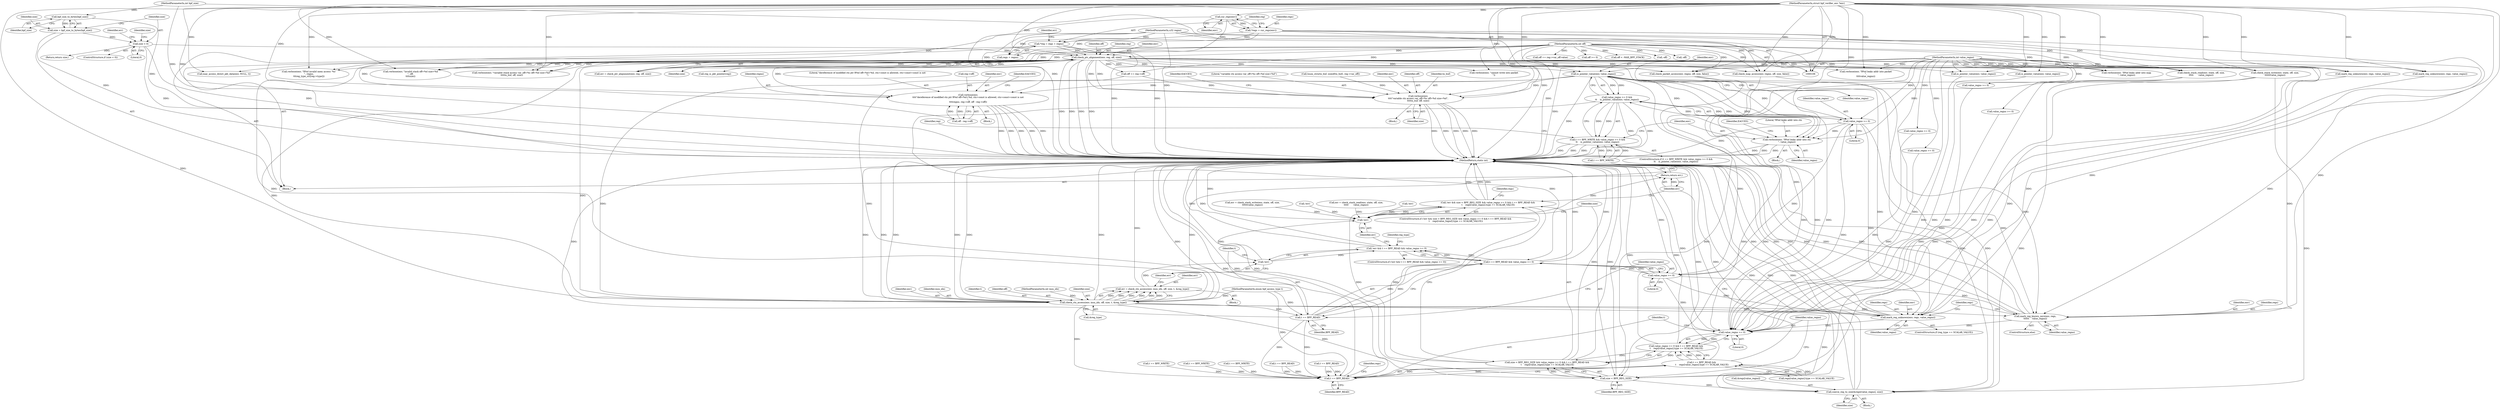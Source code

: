digraph "0_linux_0c17d1d2c61936401f4702e1846e2c19b200f958_1@pointer" {
"1000234" [label="(Call,is_pointer_value(env, value_regno))"];
"1000149" [label="(Call,check_ptr_alignment(env, reg, off, size))"];
"1000124" [label="(Call,cur_regs(env))"];
"1000107" [label="(MethodParameterIn,struct bpf_verifier_env *env)"];
"1000127" [label="(Call,*reg = regs + regno)"];
"1000122" [label="(Call,*regs = cur_regs(env))"];
"1000109" [label="(MethodParameterIn,u32 regno)"];
"1000110" [label="(MethodParameterIn,int off)"];
"1000142" [label="(Call,size < 0)"];
"1000137" [label="(Call,size = bpf_size_to_bytes(bpf_size))"];
"1000139" [label="(Call,bpf_size_to_bytes(bpf_size))"];
"1000111" [label="(MethodParameterIn,int bpf_size)"];
"1000231" [label="(Call,value_regno >= 0)"];
"1000113" [label="(MethodParameterIn,int value_regno)"];
"1000230" [label="(Call,value_regno >= 0 &&\n\t\t    is_pointer_value(env, value_regno))"];
"1000226" [label="(Call,t == BPF_WRITE && value_regno >= 0 &&\n\t\t    is_pointer_value(env, value_regno))"];
"1000309" [label="(Call,t == BPF_READ && value_regno >= 0)"];
"1000306" [label="(Call,!err && t == BPF_READ && value_regno >= 0)"];
"1000238" [label="(Call,verbose(env, \"R%d leaks addr into ctx\n\", value_regno))"];
"1000250" [label="(Call,verbose(env,\n\t\t\t\t\"dereference of modified ctx ptr R%d off=%d+%d, ctx+const is allowed, ctx+const+const is not\n\",\n\t\t\t\tregno, reg->off, off - reg->off))"];
"1000286" [label="(Call,verbose(env,\n\t\t\t\t\"variable ctx access var_off=%s off=%d size=%d\",\n\t\t\t\ttn_buf, off, size))"];
"1000297" [label="(Call,check_ctx_access(env, insn_idx, off, size, t, &reg_type))"];
"1000295" [label="(Call,err = check_ctx_access(env, insn_idx, off, size, t, &reg_type))"];
"1000307" [label="(Call,!err)"];
"1000538" [label="(Call,!err)"];
"1000537" [label="(Call,!err && size < BPF_REG_SIZE && value_regno >= 0 && t == BPF_READ &&\n \t    regs[value_regno].type == SCALAR_VALUE)"];
"1000566" [label="(Return,return err;)"];
"1000310" [label="(Call,t == BPF_READ)"];
"1000549" [label="(Call,t == BPF_READ)"];
"1000548" [label="(Call,t == BPF_READ &&\n \t    regs[value_regno].type == SCALAR_VALUE)"];
"1000544" [label="(Call,value_regno >= 0 && t == BPF_READ &&\n \t    regs[value_regno].type == SCALAR_VALUE)"];
"1000540" [label="(Call,size < BPF_REG_SIZE && value_regno >= 0 && t == BPF_READ &&\n \t    regs[value_regno].type == SCALAR_VALUE)"];
"1000321" [label="(Call,mark_reg_unknown(env, regs, value_regno))"];
"1000545" [label="(Call,value_regno >= 0)"];
"1000326" [label="(Call,mark_reg_known_zero(env, regs,\n\t\t\t\t\t\t    value_regno))"];
"1000541" [label="(Call,size < BPF_REG_SIZE)"];
"1000560" [label="(Call,coerce_reg_to_size(&regs[value_regno], size))"];
"1000313" [label="(Call,value_regno >= 0)"];
"1000538" [label="(Call,!err)"];
"1000321" [label="(Call,mark_reg_unknown(env, regs, value_regno))"];
"1000473" [label="(Call,verbose(env, \"cannot write into packet\n\"))"];
"1000549" [label="(Call,t == BPF_READ)"];
"1000312" [label="(Identifier,BPF_READ)"];
"1000240" [label="(Literal,\"R%d leaks addr into ctx\n\")"];
"1000192" [label="(Call,check_map_access(env, regno, off, size, false))"];
"1000303" [label="(Call,&reg_type)"];
"1000544" [label="(Call,value_regno >= 0 && t == BPF_READ &&\n \t    regs[value_regno].type == SCALAR_VALUE)"];
"1000183" [label="(Call,verbose(env, \"R%d leaks addr into map\n\", value_regno))"];
"1000381" [label="(Call,verbose(env, \"variable stack access var_off=%s off=%d size=%d\",\n\t\t\t\ttn_buf, off, size))"];
"1000291" [label="(Identifier,size)"];
"1000310" [label="(Call,t == BPF_READ)"];
"1000125" [label="(Identifier,env)"];
"1000109" [label="(MethodParameterIn,u32 regno)"];
"1000235" [label="(Identifier,env)"];
"1000561" [label="(Call,&regs[value_regno])"];
"1000481" [label="(Call,t == BPF_WRITE)"];
"1000257" [label="(Call,off - reg->off)"];
"1000302" [label="(Identifier,t)"];
"1000327" [label="(Identifier,env)"];
"1000231" [label="(Call,value_regno >= 0)"];
"1000110" [label="(MethodParameterIn,int off)"];
"1000537" [label="(Call,!err && size < BPF_REG_SIZE && value_regno >= 0 && t == BPF_READ &&\n \t    regs[value_regno].type == SCALAR_VALUE)"];
"1000300" [label="(Identifier,off)"];
"1000542" [label="(Identifier,size)"];
"1000309" [label="(Call,t == BPF_READ && value_regno >= 0)"];
"1000440" [label="(Call,err = check_stack_write(env, state, off, size,\n\t\t\t\t\t\tvalue_regno))"];
"1000140" [label="(Identifier,bpf_size)"];
"1000128" [label="(Identifier,reg)"];
"1000328" [label="(Identifier,regs)"];
"1000227" [label="(Call,t == BPF_WRITE)"];
"1000539" [label="(Identifier,err)"];
"1000287" [label="(Identifier,env)"];
"1000290" [label="(Identifier,off)"];
"1000560" [label="(Call,coerce_reg_to_size(&regs[value_regno], size))"];
"1000311" [label="(Identifier,t)"];
"1000172" [label="(Call,t == BPF_WRITE)"];
"1000407" [label="(Call,verbose(env, \"invalid stack off=%d size=%d\n\", off,\n\t\t\t\tsize))"];
"1000230" [label="(Call,value_regno >= 0 &&\n\t\t    is_pointer_value(env, value_regno))"];
"1000143" [label="(Identifier,size)"];
"1000250" [label="(Call,verbose(env,\n\t\t\t\t\"dereference of modified ctx ptr R%d off=%d+%d, ctx+const is allowed, ctx+const+const is not\n\",\n\t\t\t\tregno, reg->off, off - reg->off))"];
"1000232" [label="(Identifier,value_regno)"];
"1000565" [label="(Identifier,size)"];
"1000568" [label="(MethodReturn,static int)"];
"1000559" [label="(Block,)"];
"1000314" [label="(Identifier,value_regno)"];
"1000563" [label="(Identifier,regs)"];
"1000547" [label="(Literal,0)"];
"1000390" [label="(Call,off += reg->var_off.value)"];
"1000488" [label="(Call,is_pointer_value(env, value_regno))"];
"1000127" [label="(Call,*reg = regs + regno)"];
"1000239" [label="(Identifier,env)"];
"1000241" [label="(Identifier,value_regno)"];
"1000323" [label="(Identifier,regs)"];
"1000151" [label="(Identifier,reg)"];
"1000333" [label="(Identifier,regs)"];
"1000459" [label="(Call,reg_is_pkt_pointer(reg))"];
"1000286" [label="(Call,verbose(env,\n\t\t\t\t\"variable ctx access var_off=%s off=%d size=%d\",\n\t\t\t\ttn_buf, off, size))"];
"1000200" [label="(Call,!err)"];
"1000566" [label="(Return,return err;)"];
"1000113" [label="(MethodParameterIn,int value_regno)"];
"1000324" [label="(Identifier,value_regno)"];
"1000289" [label="(Identifier,tn_buf)"];
"1000322" [label="(Identifier,env)"];
"1000249" [label="(Block,)"];
"1000137" [label="(Call,size = bpf_size_to_bytes(bpf_size))"];
"1000555" [label="(Identifier,regs)"];
"1000111" [label="(MethodParameterIn,int bpf_size)"];
"1000135" [label="(Identifier,err)"];
"1000108" [label="(MethodParameterIn,int insn_idx)"];
"1000294" [label="(Identifier,EACCES)"];
"1000308" [label="(Identifier,err)"];
"1000545" [label="(Call,value_regno >= 0)"];
"1000288" [label="(Literal,\"variable ctx access var_off=%s off=%d size=%d\")"];
"1000437" [label="(Call,t == BPF_WRITE)"];
"1000147" [label="(Call,err = check_ptr_alignment(env, reg, off, size))"];
"1000548" [label="(Call,t == BPF_READ &&\n \t    regs[value_regno].type == SCALAR_VALUE)"];
"1000317" [label="(ControlStructure,if (reg_type == SCALAR_VALUE))"];
"1000543" [label="(Identifier,BPF_REG_SIZE)"];
"1000149" [label="(Call,check_ptr_alignment(env, reg, off, size))"];
"1000399" [label="(Call,off >= 0)"];
"1000515" [label="(Call,value_regno >= 0)"];
"1000306" [label="(Call,!err && t == BPF_READ && value_regno >= 0)"];
"1000402" [label="(Call,off < -MAX_BPF_STACK)"];
"1000233" [label="(Literal,0)"];
"1000238" [label="(Call,verbose(env, \"R%d leaks addr into ctx\n\", value_regno))"];
"1000244" [label="(Identifier,EACCES)"];
"1000546" [label="(Identifier,value_regno)"];
"1000468" [label="(Call,may_access_direct_pkt_data(env, NULL, t))"];
"1000254" [label="(Call,reg->off)"];
"1000112" [label="(MethodParameterIn,enum bpf_access_type t)"];
"1000301" [label="(Identifier,size)"];
"1000550" [label="(Identifier,t)"];
"1000158" [label="(Call,off += reg->off)"];
"1000144" [label="(Literal,0)"];
"1000129" [label="(Call,regs + regno)"];
"1000449" [label="(Call,err = check_stack_read(env, state, off, size,\n\t\t\t\t\t       value_regno))"];
"1000114" [label="(Block,)"];
"1000492" [label="(Call,verbose(env, \"R%d leaks addr into packet\n\",\n\t\t\t\tvalue_regno))"];
"1000540" [label="(Call,size < BPF_REG_SIZE && value_regno >= 0 && t == BPF_READ &&\n \t    regs[value_regno].type == SCALAR_VALUE)"];
"1000124" [label="(Call,cur_regs(env))"];
"1000138" [label="(Identifier,size)"];
"1000552" [label="(Call,regs[value_regno].type == SCALAR_VALUE)"];
"1000142" [label="(Call,size < 0)"];
"1000295" [label="(Call,err = check_ctx_access(env, insn_idx, off, size, t, &reg_type))"];
"1000329" [label="(Identifier,value_regno)"];
"1000251" [label="(Identifier,env)"];
"1000298" [label="(Identifier,env)"];
"1000226" [label="(Call,t == BPF_WRITE && value_regno >= 0 &&\n\t\t    is_pointer_value(env, value_regno))"];
"1000451" [label="(Call,check_stack_read(env, state, off, size,\n\t\t\t\t\t       value_regno))"];
"1000485" [label="(Call,value_regno >= 0)"];
"1000206" [label="(Call,value_regno >= 0)"];
"1000176" [label="(Call,value_regno >= 0)"];
"1000299" [label="(Identifier,insn_idx)"];
"1000203" [label="(Call,t == BPF_READ)"];
"1000236" [label="(Identifier,value_regno)"];
"1000264" [label="(Identifier,EACCES)"];
"1000150" [label="(Identifier,env)"];
"1000122" [label="(Call,*regs = cur_regs(env))"];
"1000139" [label="(Call,bpf_size_to_bytes(bpf_size))"];
"1000305" [label="(ControlStructure,if (!err && t == BPF_READ && value_regno >= 0))"];
"1000253" [label="(Identifier,regno)"];
"1000541" [label="(Call,size < BPF_REG_SIZE)"];
"1000551" [label="(Identifier,BPF_READ)"];
"1000319" [label="(Identifier,reg_type)"];
"1000145" [label="(Return,return size;)"];
"1000296" [label="(Identifier,err)"];
"1000307" [label="(Call,!err)"];
"1000509" [label="(Call,!err)"];
"1000220" [label="(Block,)"];
"1000518" [label="(Call,mark_reg_unknown(env, regs, value_regno))"];
"1000153" [label="(Identifier,size)"];
"1000313" [label="(Call,value_regno >= 0)"];
"1000209" [label="(Call,mark_reg_unknown(env, regs, value_regno))"];
"1000442" [label="(Call,check_stack_write(env, state, off, size,\n\t\t\t\t\t\tvalue_regno))"];
"1000234" [label="(Call,is_pointer_value(env, value_regno))"];
"1000123" [label="(Identifier,regs)"];
"1000107" [label="(MethodParameterIn,struct bpf_verifier_env *env)"];
"1000326" [label="(Call,mark_reg_known_zero(env, regs,\n\t\t\t\t\t\t    value_regno))"];
"1000512" [label="(Call,t == BPF_READ)"];
"1000501" [label="(Call,check_packet_access(env, regno, off, size, false))"];
"1000252" [label="(Literal,\"dereference of modified ctx ptr R%d off=%d+%d, ctx+const is allowed, ctx+const+const is not\n\")"];
"1000148" [label="(Identifier,err)"];
"1000524" [label="(Call,verbose(env, \"R%d invalid mem access '%s'\n\", regno,\n\t\t\treg_type_str[reg->type]))"];
"1000315" [label="(Literal,0)"];
"1000237" [label="(Block,)"];
"1000152" [label="(Identifier,off)"];
"1000536" [label="(ControlStructure,if (!err && size < BPF_REG_SIZE && value_regno >= 0 && t == BPF_READ &&\n \t    regs[value_regno].type == SCALAR_VALUE))"];
"1000567" [label="(Identifier,err)"];
"1000225" [label="(ControlStructure,if (t == BPF_WRITE && value_regno >= 0 &&\n\t\t    is_pointer_value(env, value_regno)))"];
"1000141" [label="(ControlStructure,if (size < 0))"];
"1000247" [label="(Identifier,reg)"];
"1000325" [label="(ControlStructure,else)"];
"1000279" [label="(Call,tnum_strn(tn_buf, sizeof(tn_buf), reg->var_off))"];
"1000297" [label="(Call,check_ctx_access(env, insn_idx, off, size, t, &reg_type))"];
"1000179" [label="(Call,is_pointer_value(env, value_regno))"];
"1000424" [label="(Call,-off)"];
"1000146" [label="(Identifier,size)"];
"1000434" [label="(Call,-off)"];
"1000277" [label="(Block,)"];
"1000234" -> "1000230"  [label="AST: "];
"1000234" -> "1000236"  [label="CFG: "];
"1000235" -> "1000234"  [label="AST: "];
"1000236" -> "1000234"  [label="AST: "];
"1000230" -> "1000234"  [label="CFG: "];
"1000234" -> "1000568"  [label="DDG: "];
"1000234" -> "1000230"  [label="DDG: "];
"1000234" -> "1000230"  [label="DDG: "];
"1000149" -> "1000234"  [label="DDG: "];
"1000107" -> "1000234"  [label="DDG: "];
"1000231" -> "1000234"  [label="DDG: "];
"1000113" -> "1000234"  [label="DDG: "];
"1000234" -> "1000238"  [label="DDG: "];
"1000234" -> "1000238"  [label="DDG: "];
"1000234" -> "1000250"  [label="DDG: "];
"1000234" -> "1000286"  [label="DDG: "];
"1000234" -> "1000297"  [label="DDG: "];
"1000234" -> "1000313"  [label="DDG: "];
"1000234" -> "1000321"  [label="DDG: "];
"1000234" -> "1000326"  [label="DDG: "];
"1000234" -> "1000545"  [label="DDG: "];
"1000149" -> "1000147"  [label="AST: "];
"1000149" -> "1000153"  [label="CFG: "];
"1000150" -> "1000149"  [label="AST: "];
"1000151" -> "1000149"  [label="AST: "];
"1000152" -> "1000149"  [label="AST: "];
"1000153" -> "1000149"  [label="AST: "];
"1000147" -> "1000149"  [label="CFG: "];
"1000149" -> "1000568"  [label="DDG: "];
"1000149" -> "1000568"  [label="DDG: "];
"1000149" -> "1000568"  [label="DDG: "];
"1000149" -> "1000568"  [label="DDG: "];
"1000149" -> "1000147"  [label="DDG: "];
"1000149" -> "1000147"  [label="DDG: "];
"1000149" -> "1000147"  [label="DDG: "];
"1000149" -> "1000147"  [label="DDG: "];
"1000124" -> "1000149"  [label="DDG: "];
"1000107" -> "1000149"  [label="DDG: "];
"1000127" -> "1000149"  [label="DDG: "];
"1000110" -> "1000149"  [label="DDG: "];
"1000142" -> "1000149"  [label="DDG: "];
"1000149" -> "1000158"  [label="DDG: "];
"1000149" -> "1000179"  [label="DDG: "];
"1000149" -> "1000183"  [label="DDG: "];
"1000149" -> "1000192"  [label="DDG: "];
"1000149" -> "1000192"  [label="DDG: "];
"1000149" -> "1000238"  [label="DDG: "];
"1000149" -> "1000250"  [label="DDG: "];
"1000149" -> "1000286"  [label="DDG: "];
"1000149" -> "1000286"  [label="DDG: "];
"1000149" -> "1000297"  [label="DDG: "];
"1000149" -> "1000297"  [label="DDG: "];
"1000149" -> "1000381"  [label="DDG: "];
"1000149" -> "1000381"  [label="DDG: "];
"1000149" -> "1000407"  [label="DDG: "];
"1000149" -> "1000407"  [label="DDG: "];
"1000149" -> "1000442"  [label="DDG: "];
"1000149" -> "1000442"  [label="DDG: "];
"1000149" -> "1000451"  [label="DDG: "];
"1000149" -> "1000451"  [label="DDG: "];
"1000149" -> "1000459"  [label="DDG: "];
"1000149" -> "1000468"  [label="DDG: "];
"1000149" -> "1000473"  [label="DDG: "];
"1000149" -> "1000488"  [label="DDG: "];
"1000149" -> "1000492"  [label="DDG: "];
"1000149" -> "1000501"  [label="DDG: "];
"1000149" -> "1000501"  [label="DDG: "];
"1000149" -> "1000524"  [label="DDG: "];
"1000124" -> "1000122"  [label="AST: "];
"1000124" -> "1000125"  [label="CFG: "];
"1000125" -> "1000124"  [label="AST: "];
"1000122" -> "1000124"  [label="CFG: "];
"1000124" -> "1000568"  [label="DDG: "];
"1000124" -> "1000122"  [label="DDG: "];
"1000107" -> "1000124"  [label="DDG: "];
"1000107" -> "1000106"  [label="AST: "];
"1000107" -> "1000568"  [label="DDG: "];
"1000107" -> "1000179"  [label="DDG: "];
"1000107" -> "1000183"  [label="DDG: "];
"1000107" -> "1000192"  [label="DDG: "];
"1000107" -> "1000209"  [label="DDG: "];
"1000107" -> "1000238"  [label="DDG: "];
"1000107" -> "1000250"  [label="DDG: "];
"1000107" -> "1000286"  [label="DDG: "];
"1000107" -> "1000297"  [label="DDG: "];
"1000107" -> "1000321"  [label="DDG: "];
"1000107" -> "1000326"  [label="DDG: "];
"1000107" -> "1000381"  [label="DDG: "];
"1000107" -> "1000407"  [label="DDG: "];
"1000107" -> "1000442"  [label="DDG: "];
"1000107" -> "1000451"  [label="DDG: "];
"1000107" -> "1000468"  [label="DDG: "];
"1000107" -> "1000473"  [label="DDG: "];
"1000107" -> "1000488"  [label="DDG: "];
"1000107" -> "1000492"  [label="DDG: "];
"1000107" -> "1000501"  [label="DDG: "];
"1000107" -> "1000518"  [label="DDG: "];
"1000107" -> "1000524"  [label="DDG: "];
"1000127" -> "1000114"  [label="AST: "];
"1000127" -> "1000129"  [label="CFG: "];
"1000128" -> "1000127"  [label="AST: "];
"1000129" -> "1000127"  [label="AST: "];
"1000135" -> "1000127"  [label="CFG: "];
"1000127" -> "1000568"  [label="DDG: "];
"1000127" -> "1000568"  [label="DDG: "];
"1000122" -> "1000127"  [label="DDG: "];
"1000109" -> "1000127"  [label="DDG: "];
"1000122" -> "1000114"  [label="AST: "];
"1000123" -> "1000122"  [label="AST: "];
"1000128" -> "1000122"  [label="CFG: "];
"1000122" -> "1000568"  [label="DDG: "];
"1000122" -> "1000129"  [label="DDG: "];
"1000122" -> "1000209"  [label="DDG: "];
"1000122" -> "1000321"  [label="DDG: "];
"1000122" -> "1000326"  [label="DDG: "];
"1000122" -> "1000518"  [label="DDG: "];
"1000109" -> "1000106"  [label="AST: "];
"1000109" -> "1000568"  [label="DDG: "];
"1000109" -> "1000129"  [label="DDG: "];
"1000109" -> "1000192"  [label="DDG: "];
"1000109" -> "1000250"  [label="DDG: "];
"1000109" -> "1000501"  [label="DDG: "];
"1000109" -> "1000524"  [label="DDG: "];
"1000110" -> "1000106"  [label="AST: "];
"1000110" -> "1000568"  [label="DDG: "];
"1000110" -> "1000158"  [label="DDG: "];
"1000110" -> "1000192"  [label="DDG: "];
"1000110" -> "1000257"  [label="DDG: "];
"1000110" -> "1000286"  [label="DDG: "];
"1000110" -> "1000297"  [label="DDG: "];
"1000110" -> "1000381"  [label="DDG: "];
"1000110" -> "1000390"  [label="DDG: "];
"1000110" -> "1000399"  [label="DDG: "];
"1000110" -> "1000402"  [label="DDG: "];
"1000110" -> "1000407"  [label="DDG: "];
"1000110" -> "1000424"  [label="DDG: "];
"1000110" -> "1000434"  [label="DDG: "];
"1000110" -> "1000442"  [label="DDG: "];
"1000110" -> "1000451"  [label="DDG: "];
"1000110" -> "1000501"  [label="DDG: "];
"1000142" -> "1000141"  [label="AST: "];
"1000142" -> "1000144"  [label="CFG: "];
"1000143" -> "1000142"  [label="AST: "];
"1000144" -> "1000142"  [label="AST: "];
"1000146" -> "1000142"  [label="CFG: "];
"1000148" -> "1000142"  [label="CFG: "];
"1000142" -> "1000568"  [label="DDG: "];
"1000142" -> "1000568"  [label="DDG: "];
"1000137" -> "1000142"  [label="DDG: "];
"1000142" -> "1000145"  [label="DDG: "];
"1000137" -> "1000114"  [label="AST: "];
"1000137" -> "1000139"  [label="CFG: "];
"1000138" -> "1000137"  [label="AST: "];
"1000139" -> "1000137"  [label="AST: "];
"1000143" -> "1000137"  [label="CFG: "];
"1000137" -> "1000568"  [label="DDG: "];
"1000139" -> "1000137"  [label="DDG: "];
"1000139" -> "1000140"  [label="CFG: "];
"1000140" -> "1000139"  [label="AST: "];
"1000139" -> "1000568"  [label="DDG: "];
"1000111" -> "1000139"  [label="DDG: "];
"1000111" -> "1000106"  [label="AST: "];
"1000111" -> "1000568"  [label="DDG: "];
"1000231" -> "1000230"  [label="AST: "];
"1000231" -> "1000233"  [label="CFG: "];
"1000232" -> "1000231"  [label="AST: "];
"1000233" -> "1000231"  [label="AST: "];
"1000235" -> "1000231"  [label="CFG: "];
"1000230" -> "1000231"  [label="CFG: "];
"1000231" -> "1000568"  [label="DDG: "];
"1000231" -> "1000230"  [label="DDG: "];
"1000231" -> "1000230"  [label="DDG: "];
"1000113" -> "1000231"  [label="DDG: "];
"1000231" -> "1000238"  [label="DDG: "];
"1000231" -> "1000313"  [label="DDG: "];
"1000231" -> "1000321"  [label="DDG: "];
"1000231" -> "1000326"  [label="DDG: "];
"1000231" -> "1000545"  [label="DDG: "];
"1000113" -> "1000106"  [label="AST: "];
"1000113" -> "1000568"  [label="DDG: "];
"1000113" -> "1000176"  [label="DDG: "];
"1000113" -> "1000179"  [label="DDG: "];
"1000113" -> "1000183"  [label="DDG: "];
"1000113" -> "1000206"  [label="DDG: "];
"1000113" -> "1000209"  [label="DDG: "];
"1000113" -> "1000238"  [label="DDG: "];
"1000113" -> "1000313"  [label="DDG: "];
"1000113" -> "1000321"  [label="DDG: "];
"1000113" -> "1000326"  [label="DDG: "];
"1000113" -> "1000442"  [label="DDG: "];
"1000113" -> "1000451"  [label="DDG: "];
"1000113" -> "1000485"  [label="DDG: "];
"1000113" -> "1000488"  [label="DDG: "];
"1000113" -> "1000492"  [label="DDG: "];
"1000113" -> "1000515"  [label="DDG: "];
"1000113" -> "1000518"  [label="DDG: "];
"1000113" -> "1000545"  [label="DDG: "];
"1000230" -> "1000226"  [label="AST: "];
"1000226" -> "1000230"  [label="CFG: "];
"1000230" -> "1000568"  [label="DDG: "];
"1000230" -> "1000568"  [label="DDG: "];
"1000230" -> "1000226"  [label="DDG: "];
"1000230" -> "1000226"  [label="DDG: "];
"1000230" -> "1000309"  [label="DDG: "];
"1000226" -> "1000225"  [label="AST: "];
"1000226" -> "1000227"  [label="CFG: "];
"1000227" -> "1000226"  [label="AST: "];
"1000239" -> "1000226"  [label="CFG: "];
"1000247" -> "1000226"  [label="CFG: "];
"1000226" -> "1000568"  [label="DDG: "];
"1000226" -> "1000568"  [label="DDG: "];
"1000226" -> "1000568"  [label="DDG: "];
"1000227" -> "1000226"  [label="DDG: "];
"1000227" -> "1000226"  [label="DDG: "];
"1000309" -> "1000306"  [label="AST: "];
"1000309" -> "1000310"  [label="CFG: "];
"1000309" -> "1000313"  [label="CFG: "];
"1000310" -> "1000309"  [label="AST: "];
"1000313" -> "1000309"  [label="AST: "];
"1000306" -> "1000309"  [label="CFG: "];
"1000309" -> "1000568"  [label="DDG: "];
"1000309" -> "1000568"  [label="DDG: "];
"1000309" -> "1000306"  [label="DDG: "];
"1000309" -> "1000306"  [label="DDG: "];
"1000310" -> "1000309"  [label="DDG: "];
"1000310" -> "1000309"  [label="DDG: "];
"1000313" -> "1000309"  [label="DDG: "];
"1000313" -> "1000309"  [label="DDG: "];
"1000306" -> "1000305"  [label="AST: "];
"1000306" -> "1000307"  [label="CFG: "];
"1000307" -> "1000306"  [label="AST: "];
"1000319" -> "1000306"  [label="CFG: "];
"1000539" -> "1000306"  [label="CFG: "];
"1000306" -> "1000568"  [label="DDG: "];
"1000306" -> "1000568"  [label="DDG: "];
"1000307" -> "1000306"  [label="DDG: "];
"1000238" -> "1000237"  [label="AST: "];
"1000238" -> "1000241"  [label="CFG: "];
"1000239" -> "1000238"  [label="AST: "];
"1000240" -> "1000238"  [label="AST: "];
"1000241" -> "1000238"  [label="AST: "];
"1000244" -> "1000238"  [label="CFG: "];
"1000238" -> "1000568"  [label="DDG: "];
"1000238" -> "1000568"  [label="DDG: "];
"1000238" -> "1000568"  [label="DDG: "];
"1000250" -> "1000249"  [label="AST: "];
"1000250" -> "1000257"  [label="CFG: "];
"1000251" -> "1000250"  [label="AST: "];
"1000252" -> "1000250"  [label="AST: "];
"1000253" -> "1000250"  [label="AST: "];
"1000254" -> "1000250"  [label="AST: "];
"1000257" -> "1000250"  [label="AST: "];
"1000264" -> "1000250"  [label="CFG: "];
"1000250" -> "1000568"  [label="DDG: "];
"1000250" -> "1000568"  [label="DDG: "];
"1000250" -> "1000568"  [label="DDG: "];
"1000250" -> "1000568"  [label="DDG: "];
"1000250" -> "1000568"  [label="DDG: "];
"1000257" -> "1000250"  [label="DDG: "];
"1000257" -> "1000250"  [label="DDG: "];
"1000286" -> "1000277"  [label="AST: "];
"1000286" -> "1000291"  [label="CFG: "];
"1000287" -> "1000286"  [label="AST: "];
"1000288" -> "1000286"  [label="AST: "];
"1000289" -> "1000286"  [label="AST: "];
"1000290" -> "1000286"  [label="AST: "];
"1000291" -> "1000286"  [label="AST: "];
"1000294" -> "1000286"  [label="CFG: "];
"1000286" -> "1000568"  [label="DDG: "];
"1000286" -> "1000568"  [label="DDG: "];
"1000286" -> "1000568"  [label="DDG: "];
"1000286" -> "1000568"  [label="DDG: "];
"1000286" -> "1000568"  [label="DDG: "];
"1000279" -> "1000286"  [label="DDG: "];
"1000158" -> "1000286"  [label="DDG: "];
"1000297" -> "1000295"  [label="AST: "];
"1000297" -> "1000303"  [label="CFG: "];
"1000298" -> "1000297"  [label="AST: "];
"1000299" -> "1000297"  [label="AST: "];
"1000300" -> "1000297"  [label="AST: "];
"1000301" -> "1000297"  [label="AST: "];
"1000302" -> "1000297"  [label="AST: "];
"1000303" -> "1000297"  [label="AST: "];
"1000295" -> "1000297"  [label="CFG: "];
"1000297" -> "1000568"  [label="DDG: "];
"1000297" -> "1000568"  [label="DDG: "];
"1000297" -> "1000568"  [label="DDG: "];
"1000297" -> "1000568"  [label="DDG: "];
"1000297" -> "1000568"  [label="DDG: "];
"1000297" -> "1000568"  [label="DDG: "];
"1000297" -> "1000295"  [label="DDG: "];
"1000297" -> "1000295"  [label="DDG: "];
"1000297" -> "1000295"  [label="DDG: "];
"1000297" -> "1000295"  [label="DDG: "];
"1000297" -> "1000295"  [label="DDG: "];
"1000297" -> "1000295"  [label="DDG: "];
"1000108" -> "1000297"  [label="DDG: "];
"1000158" -> "1000297"  [label="DDG: "];
"1000227" -> "1000297"  [label="DDG: "];
"1000112" -> "1000297"  [label="DDG: "];
"1000297" -> "1000310"  [label="DDG: "];
"1000297" -> "1000321"  [label="DDG: "];
"1000297" -> "1000326"  [label="DDG: "];
"1000297" -> "1000541"  [label="DDG: "];
"1000297" -> "1000549"  [label="DDG: "];
"1000297" -> "1000560"  [label="DDG: "];
"1000295" -> "1000220"  [label="AST: "];
"1000296" -> "1000295"  [label="AST: "];
"1000308" -> "1000295"  [label="CFG: "];
"1000295" -> "1000568"  [label="DDG: "];
"1000295" -> "1000307"  [label="DDG: "];
"1000307" -> "1000308"  [label="CFG: "];
"1000308" -> "1000307"  [label="AST: "];
"1000311" -> "1000307"  [label="CFG: "];
"1000307" -> "1000538"  [label="DDG: "];
"1000538" -> "1000537"  [label="AST: "];
"1000538" -> "1000539"  [label="CFG: "];
"1000539" -> "1000538"  [label="AST: "];
"1000542" -> "1000538"  [label="CFG: "];
"1000537" -> "1000538"  [label="CFG: "];
"1000538" -> "1000568"  [label="DDG: "];
"1000538" -> "1000537"  [label="DDG: "];
"1000200" -> "1000538"  [label="DDG: "];
"1000449" -> "1000538"  [label="DDG: "];
"1000440" -> "1000538"  [label="DDG: "];
"1000509" -> "1000538"  [label="DDG: "];
"1000538" -> "1000566"  [label="DDG: "];
"1000537" -> "1000536"  [label="AST: "];
"1000537" -> "1000540"  [label="CFG: "];
"1000540" -> "1000537"  [label="AST: "];
"1000563" -> "1000537"  [label="CFG: "];
"1000567" -> "1000537"  [label="CFG: "];
"1000537" -> "1000568"  [label="DDG: "];
"1000537" -> "1000568"  [label="DDG: "];
"1000537" -> "1000568"  [label="DDG: "];
"1000540" -> "1000537"  [label="DDG: "];
"1000540" -> "1000537"  [label="DDG: "];
"1000566" -> "1000114"  [label="AST: "];
"1000566" -> "1000567"  [label="CFG: "];
"1000567" -> "1000566"  [label="AST: "];
"1000568" -> "1000566"  [label="CFG: "];
"1000566" -> "1000568"  [label="DDG: "];
"1000567" -> "1000566"  [label="DDG: "];
"1000310" -> "1000312"  [label="CFG: "];
"1000311" -> "1000310"  [label="AST: "];
"1000312" -> "1000310"  [label="AST: "];
"1000314" -> "1000310"  [label="CFG: "];
"1000310" -> "1000568"  [label="DDG: "];
"1000310" -> "1000568"  [label="DDG: "];
"1000112" -> "1000310"  [label="DDG: "];
"1000310" -> "1000549"  [label="DDG: "];
"1000310" -> "1000549"  [label="DDG: "];
"1000549" -> "1000548"  [label="AST: "];
"1000549" -> "1000551"  [label="CFG: "];
"1000550" -> "1000549"  [label="AST: "];
"1000551" -> "1000549"  [label="AST: "];
"1000555" -> "1000549"  [label="CFG: "];
"1000548" -> "1000549"  [label="CFG: "];
"1000549" -> "1000568"  [label="DDG: "];
"1000549" -> "1000568"  [label="DDG: "];
"1000549" -> "1000548"  [label="DDG: "];
"1000549" -> "1000548"  [label="DDG: "];
"1000512" -> "1000549"  [label="DDG: "];
"1000512" -> "1000549"  [label="DDG: "];
"1000437" -> "1000549"  [label="DDG: "];
"1000172" -> "1000549"  [label="DDG: "];
"1000481" -> "1000549"  [label="DDG: "];
"1000203" -> "1000549"  [label="DDG: "];
"1000203" -> "1000549"  [label="DDG: "];
"1000112" -> "1000549"  [label="DDG: "];
"1000548" -> "1000544"  [label="AST: "];
"1000548" -> "1000552"  [label="CFG: "];
"1000552" -> "1000548"  [label="AST: "];
"1000544" -> "1000548"  [label="CFG: "];
"1000548" -> "1000568"  [label="DDG: "];
"1000548" -> "1000568"  [label="DDG: "];
"1000548" -> "1000544"  [label="DDG: "];
"1000548" -> "1000544"  [label="DDG: "];
"1000552" -> "1000548"  [label="DDG: "];
"1000552" -> "1000548"  [label="DDG: "];
"1000544" -> "1000540"  [label="AST: "];
"1000544" -> "1000545"  [label="CFG: "];
"1000545" -> "1000544"  [label="AST: "];
"1000540" -> "1000544"  [label="CFG: "];
"1000544" -> "1000568"  [label="DDG: "];
"1000544" -> "1000568"  [label="DDG: "];
"1000544" -> "1000540"  [label="DDG: "];
"1000544" -> "1000540"  [label="DDG: "];
"1000545" -> "1000544"  [label="DDG: "];
"1000545" -> "1000544"  [label="DDG: "];
"1000540" -> "1000541"  [label="CFG: "];
"1000541" -> "1000540"  [label="AST: "];
"1000540" -> "1000568"  [label="DDG: "];
"1000540" -> "1000568"  [label="DDG: "];
"1000541" -> "1000540"  [label="DDG: "];
"1000541" -> "1000540"  [label="DDG: "];
"1000321" -> "1000317"  [label="AST: "];
"1000321" -> "1000324"  [label="CFG: "];
"1000322" -> "1000321"  [label="AST: "];
"1000323" -> "1000321"  [label="AST: "];
"1000324" -> "1000321"  [label="AST: "];
"1000333" -> "1000321"  [label="CFG: "];
"1000321" -> "1000568"  [label="DDG: "];
"1000321" -> "1000568"  [label="DDG: "];
"1000321" -> "1000568"  [label="DDG: "];
"1000321" -> "1000568"  [label="DDG: "];
"1000313" -> "1000321"  [label="DDG: "];
"1000321" -> "1000545"  [label="DDG: "];
"1000545" -> "1000547"  [label="CFG: "];
"1000546" -> "1000545"  [label="AST: "];
"1000547" -> "1000545"  [label="AST: "];
"1000550" -> "1000545"  [label="CFG: "];
"1000545" -> "1000568"  [label="DDG: "];
"1000485" -> "1000545"  [label="DDG: "];
"1000179" -> "1000545"  [label="DDG: "];
"1000518" -> "1000545"  [label="DDG: "];
"1000209" -> "1000545"  [label="DDG: "];
"1000176" -> "1000545"  [label="DDG: "];
"1000313" -> "1000545"  [label="DDG: "];
"1000451" -> "1000545"  [label="DDG: "];
"1000442" -> "1000545"  [label="DDG: "];
"1000515" -> "1000545"  [label="DDG: "];
"1000206" -> "1000545"  [label="DDG: "];
"1000326" -> "1000545"  [label="DDG: "];
"1000488" -> "1000545"  [label="DDG: "];
"1000326" -> "1000325"  [label="AST: "];
"1000326" -> "1000329"  [label="CFG: "];
"1000327" -> "1000326"  [label="AST: "];
"1000328" -> "1000326"  [label="AST: "];
"1000329" -> "1000326"  [label="AST: "];
"1000333" -> "1000326"  [label="CFG: "];
"1000326" -> "1000568"  [label="DDG: "];
"1000326" -> "1000568"  [label="DDG: "];
"1000326" -> "1000568"  [label="DDG: "];
"1000326" -> "1000568"  [label="DDG: "];
"1000313" -> "1000326"  [label="DDG: "];
"1000541" -> "1000543"  [label="CFG: "];
"1000542" -> "1000541"  [label="AST: "];
"1000543" -> "1000541"  [label="AST: "];
"1000546" -> "1000541"  [label="CFG: "];
"1000541" -> "1000568"  [label="DDG: "];
"1000541" -> "1000568"  [label="DDG: "];
"1000451" -> "1000541"  [label="DDG: "];
"1000442" -> "1000541"  [label="DDG: "];
"1000501" -> "1000541"  [label="DDG: "];
"1000192" -> "1000541"  [label="DDG: "];
"1000541" -> "1000560"  [label="DDG: "];
"1000560" -> "1000559"  [label="AST: "];
"1000560" -> "1000565"  [label="CFG: "];
"1000561" -> "1000560"  [label="AST: "];
"1000565" -> "1000560"  [label="AST: "];
"1000567" -> "1000560"  [label="CFG: "];
"1000560" -> "1000568"  [label="DDG: "];
"1000560" -> "1000568"  [label="DDG: "];
"1000560" -> "1000568"  [label="DDG: "];
"1000451" -> "1000560"  [label="DDG: "];
"1000442" -> "1000560"  [label="DDG: "];
"1000501" -> "1000560"  [label="DDG: "];
"1000192" -> "1000560"  [label="DDG: "];
"1000313" -> "1000315"  [label="CFG: "];
"1000314" -> "1000313"  [label="AST: "];
"1000315" -> "1000313"  [label="AST: "];
"1000313" -> "1000568"  [label="DDG: "];
}
